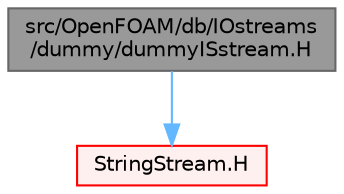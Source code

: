 digraph "src/OpenFOAM/db/IOstreams/dummy/dummyISstream.H"
{
 // LATEX_PDF_SIZE
  bgcolor="transparent";
  edge [fontname=Helvetica,fontsize=10,labelfontname=Helvetica,labelfontsize=10];
  node [fontname=Helvetica,fontsize=10,shape=box,height=0.2,width=0.4];
  Node1 [id="Node000001",label="src/OpenFOAM/db/IOstreams\l/dummy/dummyISstream.H",height=0.2,width=0.4,color="gray40", fillcolor="grey60", style="filled", fontcolor="black",tooltip=" "];
  Node1 -> Node2 [id="edge1_Node000001_Node000002",color="steelblue1",style="solid",tooltip=" "];
  Node2 [id="Node000002",label="StringStream.H",height=0.2,width=0.4,color="red", fillcolor="#FFF0F0", style="filled",URL="$StringStream_8H.html",tooltip="Input/output from string buffers."];
}
